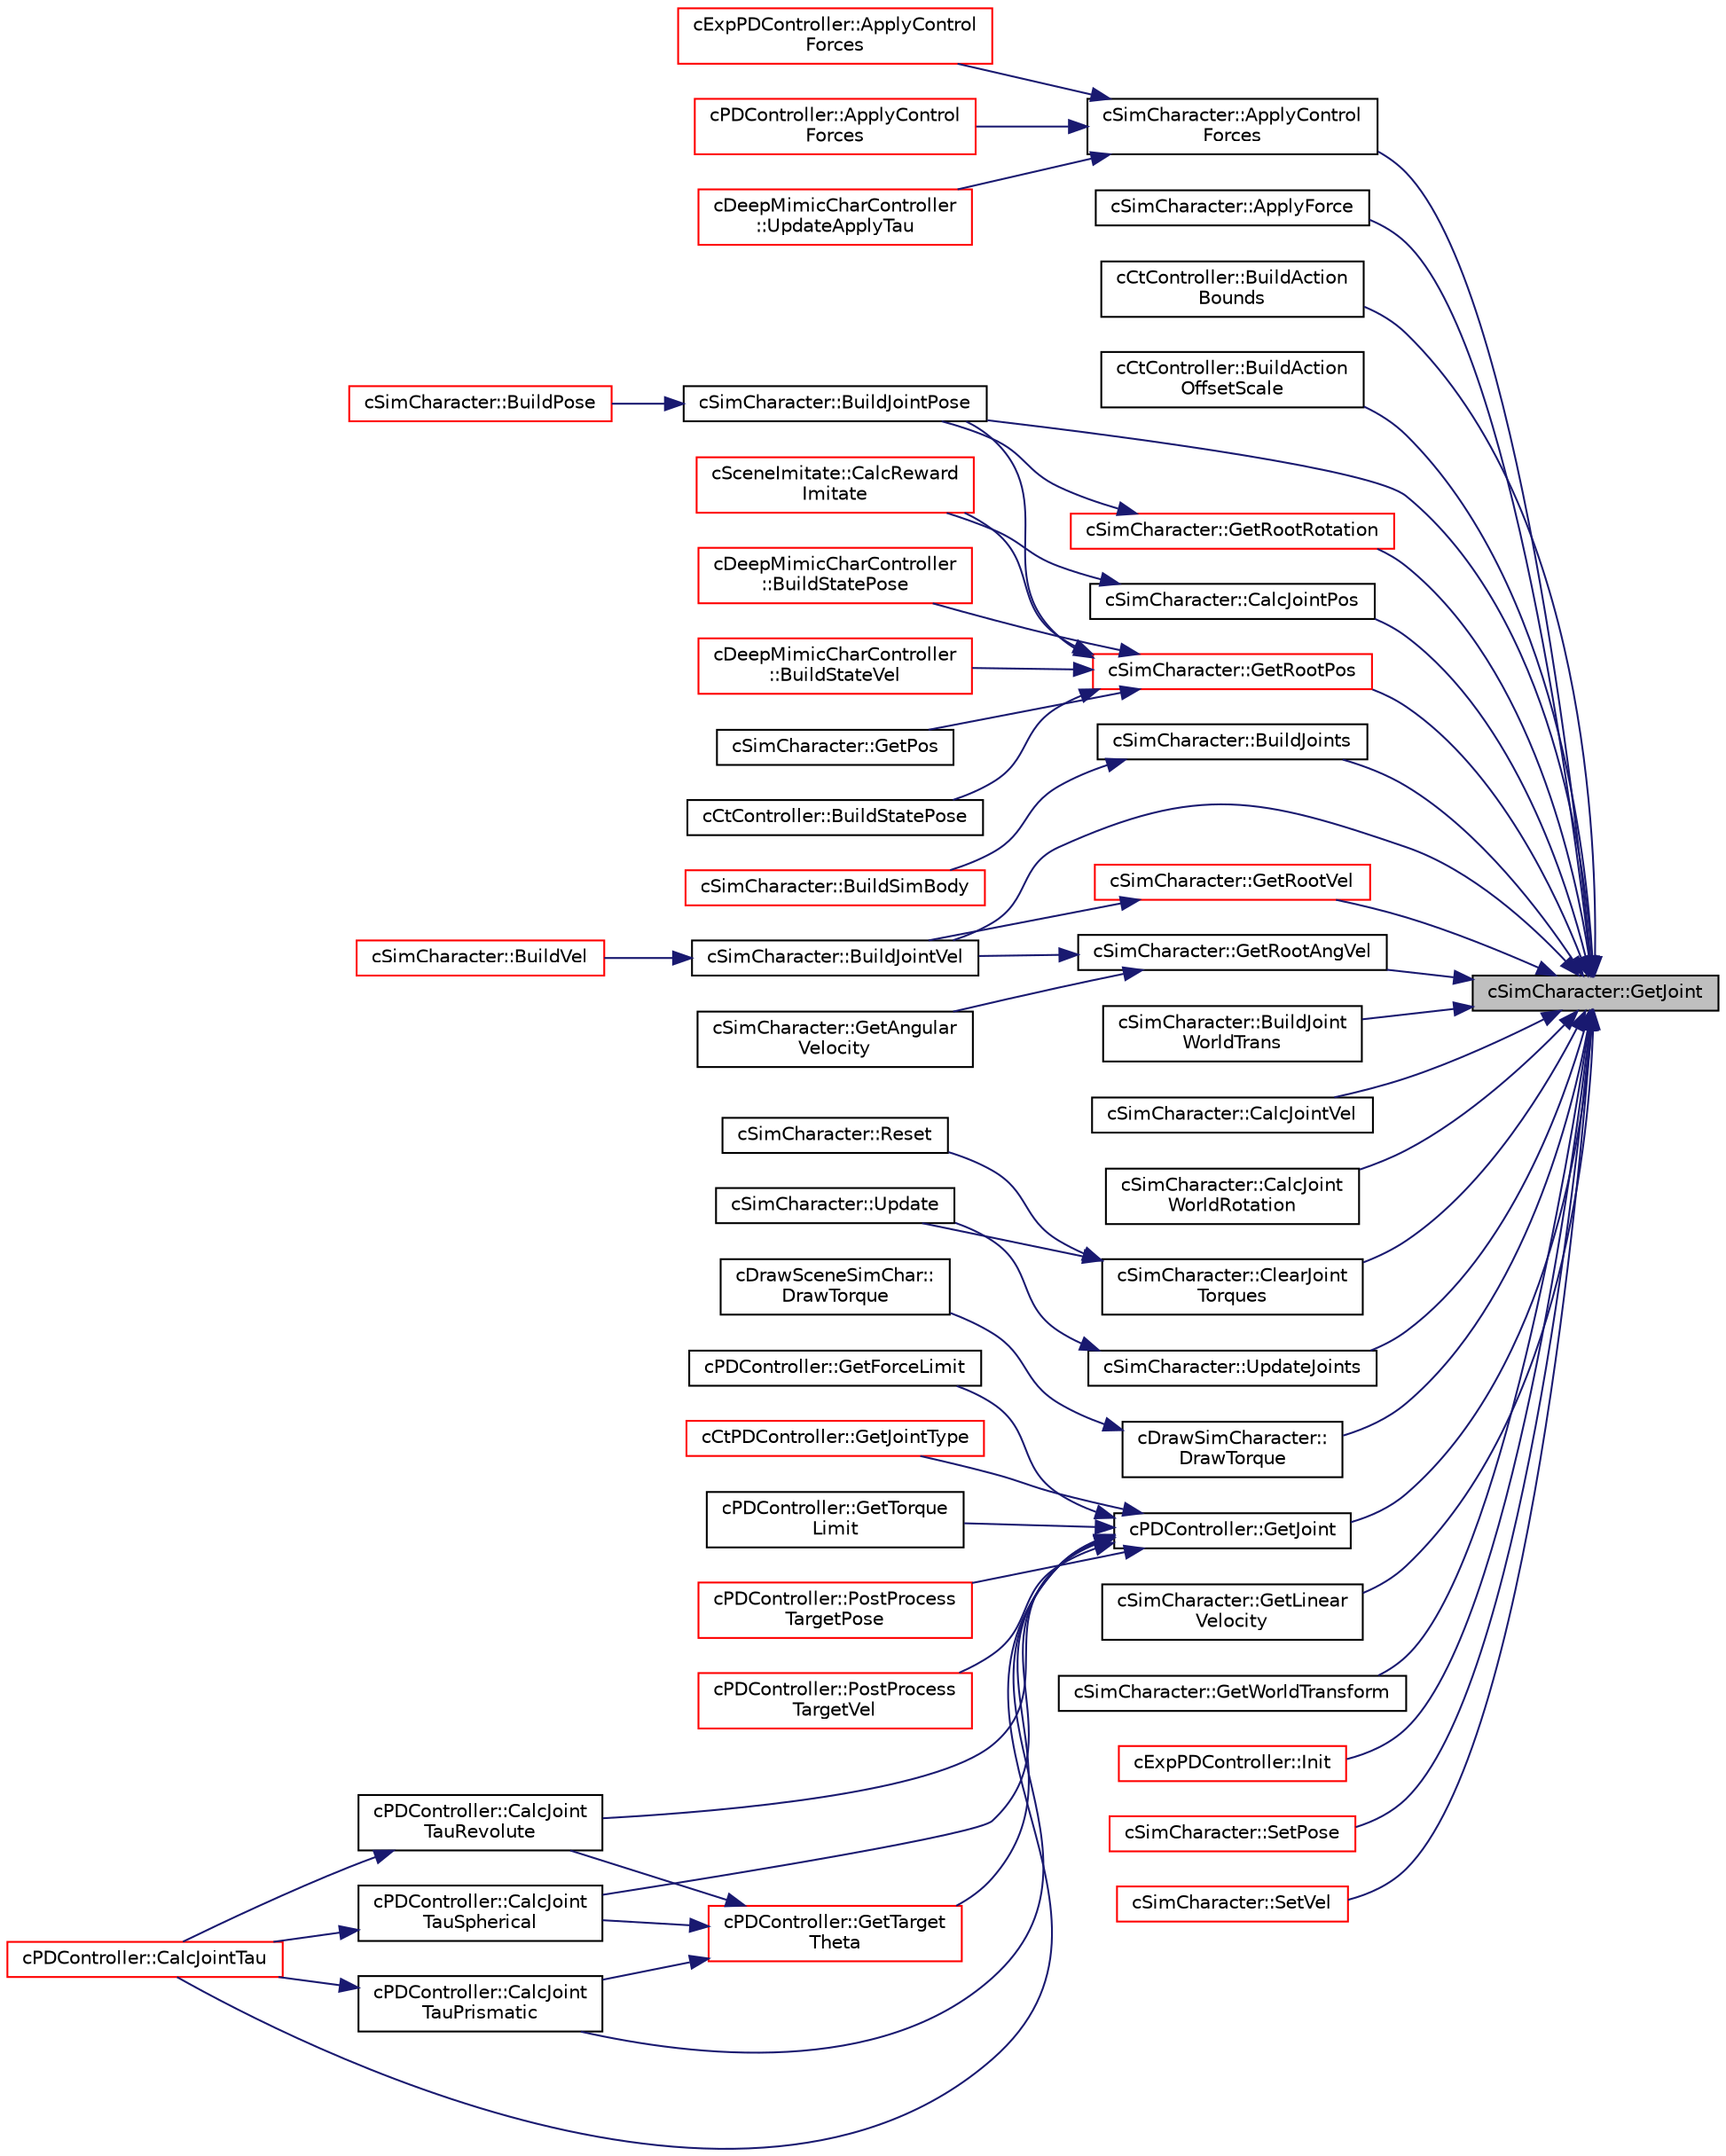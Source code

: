 digraph "cSimCharacter::GetJoint"
{
 // LATEX_PDF_SIZE
  edge [fontname="Helvetica",fontsize="10",labelfontname="Helvetica",labelfontsize="10"];
  node [fontname="Helvetica",fontsize="10",shape=record];
  rankdir="RL";
  Node1 [label="cSimCharacter::GetJoint",height=0.2,width=0.4,color="black", fillcolor="grey75", style="filled", fontcolor="black",tooltip=" "];
  Node1 -> Node2 [dir="back",color="midnightblue",fontsize="10",style="solid",fontname="Helvetica"];
  Node2 [label="cSimCharacter::ApplyControl\lForces",height=0.2,width=0.4,color="black", fillcolor="white", style="filled",URL="$classc_sim_character.html#a501a390bbce75b596b5dbca026a8c056",tooltip=" "];
  Node2 -> Node3 [dir="back",color="midnightblue",fontsize="10",style="solid",fontname="Helvetica"];
  Node3 [label="cExpPDController::ApplyControl\lForces",height=0.2,width=0.4,color="red", fillcolor="white", style="filled",URL="$classc_exp_p_d_controller.html#ae7c4527b7fa9555732d7a09c45a2b9da",tooltip=" "];
  Node2 -> Node5 [dir="back",color="midnightblue",fontsize="10",style="solid",fontname="Helvetica"];
  Node5 [label="cPDController::ApplyControl\lForces",height=0.2,width=0.4,color="red", fillcolor="white", style="filled",URL="$classc_p_d_controller.html#ab9e556605537920fc445b54186672181",tooltip=" "];
  Node2 -> Node7 [dir="back",color="midnightblue",fontsize="10",style="solid",fontname="Helvetica"];
  Node7 [label="cDeepMimicCharController\l::UpdateApplyTau",height=0.2,width=0.4,color="red", fillcolor="white", style="filled",URL="$classc_deep_mimic_char_controller.html#ad81fc04cfa280e13aad6cc775e64518b",tooltip=" "];
  Node1 -> Node9 [dir="back",color="midnightblue",fontsize="10",style="solid",fontname="Helvetica"];
  Node9 [label="cSimCharacter::ApplyForce",height=0.2,width=0.4,color="black", fillcolor="white", style="filled",URL="$classc_sim_character.html#aace5d74e5eaa55501bcbf7513515d802",tooltip=" "];
  Node1 -> Node10 [dir="back",color="midnightblue",fontsize="10",style="solid",fontname="Helvetica"];
  Node10 [label="cCtController::BuildAction\lBounds",height=0.2,width=0.4,color="black", fillcolor="white", style="filled",URL="$classc_ct_controller.html#ab96786775c14e9b00adc55412d333b9f",tooltip=" "];
  Node1 -> Node11 [dir="back",color="midnightblue",fontsize="10",style="solid",fontname="Helvetica"];
  Node11 [label="cCtController::BuildAction\lOffsetScale",height=0.2,width=0.4,color="black", fillcolor="white", style="filled",URL="$classc_ct_controller.html#a9de4b4509192075c239845c63ec305e6",tooltip=" "];
  Node1 -> Node12 [dir="back",color="midnightblue",fontsize="10",style="solid",fontname="Helvetica"];
  Node12 [label="cSimCharacter::BuildJointPose",height=0.2,width=0.4,color="black", fillcolor="white", style="filled",URL="$classc_sim_character.html#a898aa0ad7809c8df375286e16d315542",tooltip=" "];
  Node12 -> Node13 [dir="back",color="midnightblue",fontsize="10",style="solid",fontname="Helvetica"];
  Node13 [label="cSimCharacter::BuildPose",height=0.2,width=0.4,color="red", fillcolor="white", style="filled",URL="$classc_sim_character.html#a01a4858503a34a2d620bdb02f7b1f6e6",tooltip=" "];
  Node1 -> Node15 [dir="back",color="midnightblue",fontsize="10",style="solid",fontname="Helvetica"];
  Node15 [label="cSimCharacter::BuildJoints",height=0.2,width=0.4,color="black", fillcolor="white", style="filled",URL="$classc_sim_character.html#ac3026fc1dac59be3aa9ac534a82b7ade",tooltip=" "];
  Node15 -> Node16 [dir="back",color="midnightblue",fontsize="10",style="solid",fontname="Helvetica"];
  Node16 [label="cSimCharacter::BuildSimBody",height=0.2,width=0.4,color="red", fillcolor="white", style="filled",URL="$classc_sim_character.html#a3cca4d62a0b31a5da8268cebdd7ddc23",tooltip=" "];
  Node1 -> Node18 [dir="back",color="midnightblue",fontsize="10",style="solid",fontname="Helvetica"];
  Node18 [label="cSimCharacter::BuildJointVel",height=0.2,width=0.4,color="black", fillcolor="white", style="filled",URL="$classc_sim_character.html#a1ee1020bbe869275205b4952f8f95f07",tooltip=" "];
  Node18 -> Node19 [dir="back",color="midnightblue",fontsize="10",style="solid",fontname="Helvetica"];
  Node19 [label="cSimCharacter::BuildVel",height=0.2,width=0.4,color="red", fillcolor="white", style="filled",URL="$classc_sim_character.html#ab14a5d230226c677eeaff5d042bc0320",tooltip=" "];
  Node1 -> Node20 [dir="back",color="midnightblue",fontsize="10",style="solid",fontname="Helvetica"];
  Node20 [label="cSimCharacter::BuildJoint\lWorldTrans",height=0.2,width=0.4,color="black", fillcolor="white", style="filled",URL="$classc_sim_character.html#a2441caf7642438cb5e0555db736abe0b",tooltip=" "];
  Node1 -> Node21 [dir="back",color="midnightblue",fontsize="10",style="solid",fontname="Helvetica"];
  Node21 [label="cSimCharacter::CalcJointPos",height=0.2,width=0.4,color="black", fillcolor="white", style="filled",URL="$classc_sim_character.html#ac7bbfcbc0ad78bd6f289b557ceb6d7af",tooltip=" "];
  Node21 -> Node22 [dir="back",color="midnightblue",fontsize="10",style="solid",fontname="Helvetica"];
  Node22 [label="cSceneImitate::CalcReward\lImitate",height=0.2,width=0.4,color="red", fillcolor="white", style="filled",URL="$classc_scene_imitate.html#a5fa3ac5de8bbde3998e4943fcf8ab18b",tooltip=" "];
  Node1 -> Node24 [dir="back",color="midnightblue",fontsize="10",style="solid",fontname="Helvetica"];
  Node24 [label="cSimCharacter::CalcJointVel",height=0.2,width=0.4,color="black", fillcolor="white", style="filled",URL="$classc_sim_character.html#a30b6e5702bd5169be21a2ae0df935d91",tooltip=" "];
  Node1 -> Node25 [dir="back",color="midnightblue",fontsize="10",style="solid",fontname="Helvetica"];
  Node25 [label="cSimCharacter::CalcJoint\lWorldRotation",height=0.2,width=0.4,color="black", fillcolor="white", style="filled",URL="$classc_sim_character.html#af09d1a33f5b1f9c2e8c532bf72926696",tooltip=" "];
  Node1 -> Node26 [dir="back",color="midnightblue",fontsize="10",style="solid",fontname="Helvetica"];
  Node26 [label="cSimCharacter::ClearJoint\lTorques",height=0.2,width=0.4,color="black", fillcolor="white", style="filled",URL="$classc_sim_character.html#a4ef45ad136c1ebc9637f48013fb1ff98",tooltip=" "];
  Node26 -> Node27 [dir="back",color="midnightblue",fontsize="10",style="solid",fontname="Helvetica"];
  Node27 [label="cSimCharacter::Reset",height=0.2,width=0.4,color="black", fillcolor="white", style="filled",URL="$classc_sim_character.html#a2f09bafdbdfd7aeb133eff65b6aa692b",tooltip=" "];
  Node26 -> Node28 [dir="back",color="midnightblue",fontsize="10",style="solid",fontname="Helvetica"];
  Node28 [label="cSimCharacter::Update",height=0.2,width=0.4,color="black", fillcolor="white", style="filled",URL="$classc_sim_character.html#a08502801e86cf01ad5066981fee504ed",tooltip=" "];
  Node1 -> Node29 [dir="back",color="midnightblue",fontsize="10",style="solid",fontname="Helvetica"];
  Node29 [label="cDrawSimCharacter::\lDrawTorque",height=0.2,width=0.4,color="black", fillcolor="white", style="filled",URL="$classc_draw_sim_character.html#a8d80e489711dc094d9f5dda0f6f5bcfc",tooltip=" "];
  Node29 -> Node30 [dir="back",color="midnightblue",fontsize="10",style="solid",fontname="Helvetica"];
  Node30 [label="cDrawSceneSimChar::\lDrawTorque",height=0.2,width=0.4,color="black", fillcolor="white", style="filled",URL="$classc_draw_scene_sim_char.html#ade2b8139ed9ab688252c061e13cf5aba",tooltip=" "];
  Node1 -> Node31 [dir="back",color="midnightblue",fontsize="10",style="solid",fontname="Helvetica"];
  Node31 [label="cPDController::GetJoint",height=0.2,width=0.4,color="black", fillcolor="white", style="filled",URL="$classc_p_d_controller.html#a853a28b721891c6daa4ffe374f51675e",tooltip=" "];
  Node31 -> Node32 [dir="back",color="midnightblue",fontsize="10",style="solid",fontname="Helvetica"];
  Node32 [label="cPDController::CalcJointTau",height=0.2,width=0.4,color="red", fillcolor="white", style="filled",URL="$classc_p_d_controller.html#a61098c094ba822326b5b3e1f8815b45d",tooltip=" "];
  Node31 -> Node36 [dir="back",color="midnightblue",fontsize="10",style="solid",fontname="Helvetica"];
  Node36 [label="cPDController::CalcJoint\lTauPrismatic",height=0.2,width=0.4,color="black", fillcolor="white", style="filled",URL="$classc_p_d_controller.html#ab772d609979765d7f638829d24c9c25f",tooltip=" "];
  Node36 -> Node32 [dir="back",color="midnightblue",fontsize="10",style="solid",fontname="Helvetica"];
  Node31 -> Node37 [dir="back",color="midnightblue",fontsize="10",style="solid",fontname="Helvetica"];
  Node37 [label="cPDController::CalcJoint\lTauRevolute",height=0.2,width=0.4,color="black", fillcolor="white", style="filled",URL="$classc_p_d_controller.html#a319ce63bb811cb82b571138a090d2bf5",tooltip=" "];
  Node37 -> Node32 [dir="back",color="midnightblue",fontsize="10",style="solid",fontname="Helvetica"];
  Node31 -> Node38 [dir="back",color="midnightblue",fontsize="10",style="solid",fontname="Helvetica"];
  Node38 [label="cPDController::CalcJoint\lTauSpherical",height=0.2,width=0.4,color="black", fillcolor="white", style="filled",URL="$classc_p_d_controller.html#a6db5c1ae59f16bf20dd98c2d86772d38",tooltip=" "];
  Node38 -> Node32 [dir="back",color="midnightblue",fontsize="10",style="solid",fontname="Helvetica"];
  Node31 -> Node39 [dir="back",color="midnightblue",fontsize="10",style="solid",fontname="Helvetica"];
  Node39 [label="cPDController::GetForceLimit",height=0.2,width=0.4,color="black", fillcolor="white", style="filled",URL="$classc_p_d_controller.html#aef589cae0155036ac2e5ea2a0da79f30",tooltip=" "];
  Node31 -> Node40 [dir="back",color="midnightblue",fontsize="10",style="solid",fontname="Helvetica"];
  Node40 [label="cCtPDController::GetJointType",height=0.2,width=0.4,color="red", fillcolor="white", style="filled",URL="$classc_ct_p_d_controller.html#a278f687c698fbf6d1977340dc4091d32",tooltip=" "];
  Node31 -> Node44 [dir="back",color="midnightblue",fontsize="10",style="solid",fontname="Helvetica"];
  Node44 [label="cPDController::GetTarget\lTheta",height=0.2,width=0.4,color="red", fillcolor="white", style="filled",URL="$classc_p_d_controller.html#a6cdb7ada883910dfb5571110ade2d1aa",tooltip=" "];
  Node44 -> Node36 [dir="back",color="midnightblue",fontsize="10",style="solid",fontname="Helvetica"];
  Node44 -> Node37 [dir="back",color="midnightblue",fontsize="10",style="solid",fontname="Helvetica"];
  Node44 -> Node38 [dir="back",color="midnightblue",fontsize="10",style="solid",fontname="Helvetica"];
  Node31 -> Node54 [dir="back",color="midnightblue",fontsize="10",style="solid",fontname="Helvetica"];
  Node54 [label="cPDController::GetTorque\lLimit",height=0.2,width=0.4,color="black", fillcolor="white", style="filled",URL="$classc_p_d_controller.html#a82bcbcc7fdbe33eb42c2c7c89dca9ece",tooltip=" "];
  Node31 -> Node55 [dir="back",color="midnightblue",fontsize="10",style="solid",fontname="Helvetica"];
  Node55 [label="cPDController::PostProcess\lTargetPose",height=0.2,width=0.4,color="red", fillcolor="white", style="filled",URL="$classc_p_d_controller.html#ad191fccb490ca16e5eae7d60f7db710a",tooltip=" "];
  Node31 -> Node58 [dir="back",color="midnightblue",fontsize="10",style="solid",fontname="Helvetica"];
  Node58 [label="cPDController::PostProcess\lTargetVel",height=0.2,width=0.4,color="red", fillcolor="white", style="filled",URL="$classc_p_d_controller.html#a07def542882f26ec44159429bbadf9a9",tooltip=" "];
  Node1 -> Node62 [dir="back",color="midnightblue",fontsize="10",style="solid",fontname="Helvetica"];
  Node62 [label="cSimCharacter::GetLinear\lVelocity",height=0.2,width=0.4,color="black", fillcolor="white", style="filled",URL="$classc_sim_character.html#a5ffa7a0a42bcdc7bbf20abb3001ddcd0",tooltip=" "];
  Node1 -> Node63 [dir="back",color="midnightblue",fontsize="10",style="solid",fontname="Helvetica"];
  Node63 [label="cSimCharacter::GetRootAngVel",height=0.2,width=0.4,color="black", fillcolor="white", style="filled",URL="$classc_sim_character.html#a7c90e184c49b9b0fbde8b0d6c924ec00",tooltip=" "];
  Node63 -> Node18 [dir="back",color="midnightblue",fontsize="10",style="solid",fontname="Helvetica"];
  Node63 -> Node64 [dir="back",color="midnightblue",fontsize="10",style="solid",fontname="Helvetica"];
  Node64 [label="cSimCharacter::GetAngular\lVelocity",height=0.2,width=0.4,color="black", fillcolor="white", style="filled",URL="$classc_sim_character.html#aed005647a759030044663ec988ee4f9f",tooltip=" "];
  Node1 -> Node65 [dir="back",color="midnightblue",fontsize="10",style="solid",fontname="Helvetica"];
  Node65 [label="cSimCharacter::GetRootPos",height=0.2,width=0.4,color="red", fillcolor="white", style="filled",URL="$classc_sim_character.html#a546a3ce5d658ff704e9c3ca855a7e695",tooltip=" "];
  Node65 -> Node12 [dir="back",color="midnightblue",fontsize="10",style="solid",fontname="Helvetica"];
  Node65 -> Node66 [dir="back",color="midnightblue",fontsize="10",style="solid",fontname="Helvetica"];
  Node66 [label="cCtController::BuildStatePose",height=0.2,width=0.4,color="black", fillcolor="white", style="filled",URL="$classc_ct_controller.html#a696c4c6d34d0500a6ff83fc359ec680c",tooltip=" "];
  Node65 -> Node67 [dir="back",color="midnightblue",fontsize="10",style="solid",fontname="Helvetica"];
  Node67 [label="cDeepMimicCharController\l::BuildStatePose",height=0.2,width=0.4,color="red", fillcolor="white", style="filled",URL="$classc_deep_mimic_char_controller.html#a6e6b46c058bd75ba865a1f65558609f3",tooltip=" "];
  Node65 -> Node70 [dir="back",color="midnightblue",fontsize="10",style="solid",fontname="Helvetica"];
  Node70 [label="cDeepMimicCharController\l::BuildStateVel",height=0.2,width=0.4,color="red", fillcolor="white", style="filled",URL="$classc_deep_mimic_char_controller.html#a3a35e6d7bc79f90096215a43b508728f",tooltip=" "];
  Node65 -> Node22 [dir="back",color="midnightblue",fontsize="10",style="solid",fontname="Helvetica"];
  Node65 -> Node71 [dir="back",color="midnightblue",fontsize="10",style="solid",fontname="Helvetica"];
  Node71 [label="cSimCharacter::GetPos",height=0.2,width=0.4,color="black", fillcolor="white", style="filled",URL="$classc_sim_character.html#a8a42e054eb40422eb1c0c7cc41eb1714",tooltip=" "];
  Node1 -> Node88 [dir="back",color="midnightblue",fontsize="10",style="solid",fontname="Helvetica"];
  Node88 [label="cSimCharacter::GetRootRotation",height=0.2,width=0.4,color="red", fillcolor="white", style="filled",URL="$classc_sim_character.html#a70f5002e3e033a00ea5753e08fc38878",tooltip=" "];
  Node88 -> Node12 [dir="back",color="midnightblue",fontsize="10",style="solid",fontname="Helvetica"];
  Node1 -> Node93 [dir="back",color="midnightblue",fontsize="10",style="solid",fontname="Helvetica"];
  Node93 [label="cSimCharacter::GetRootVel",height=0.2,width=0.4,color="red", fillcolor="white", style="filled",URL="$classc_sim_character.html#a4c4d8967671f6f0b31a84ca91a550d44",tooltip=" "];
  Node93 -> Node18 [dir="back",color="midnightblue",fontsize="10",style="solid",fontname="Helvetica"];
  Node1 -> Node95 [dir="back",color="midnightblue",fontsize="10",style="solid",fontname="Helvetica"];
  Node95 [label="cSimCharacter::GetWorldTransform",height=0.2,width=0.4,color="black", fillcolor="white", style="filled",URL="$classc_sim_character.html#a5e7d9a30e941a53579411cb73f1d4229",tooltip=" "];
  Node1 -> Node52 [dir="back",color="midnightblue",fontsize="10",style="solid",fontname="Helvetica"];
  Node52 [label="cExpPDController::Init",height=0.2,width=0.4,color="red", fillcolor="white", style="filled",URL="$classc_exp_p_d_controller.html#a3aac3bb46f672354b1b4991bc5cbb297",tooltip=" "];
  Node1 -> Node96 [dir="back",color="midnightblue",fontsize="10",style="solid",fontname="Helvetica"];
  Node96 [label="cSimCharacter::SetPose",height=0.2,width=0.4,color="red", fillcolor="white", style="filled",URL="$classc_sim_character.html#af90f9cd7b45cb9f6ea3635bfa562675d",tooltip=" "];
  Node1 -> Node100 [dir="back",color="midnightblue",fontsize="10",style="solid",fontname="Helvetica"];
  Node100 [label="cSimCharacter::SetVel",height=0.2,width=0.4,color="red", fillcolor="white", style="filled",URL="$classc_sim_character.html#aa542e4d6411dd1e9499cf52ae19a28a5",tooltip=" "];
  Node1 -> Node105 [dir="back",color="midnightblue",fontsize="10",style="solid",fontname="Helvetica"];
  Node105 [label="cSimCharacter::UpdateJoints",height=0.2,width=0.4,color="black", fillcolor="white", style="filled",URL="$classc_sim_character.html#a55f4a7d0cc22a80a63546eb69663592b",tooltip=" "];
  Node105 -> Node28 [dir="back",color="midnightblue",fontsize="10",style="solid",fontname="Helvetica"];
}
